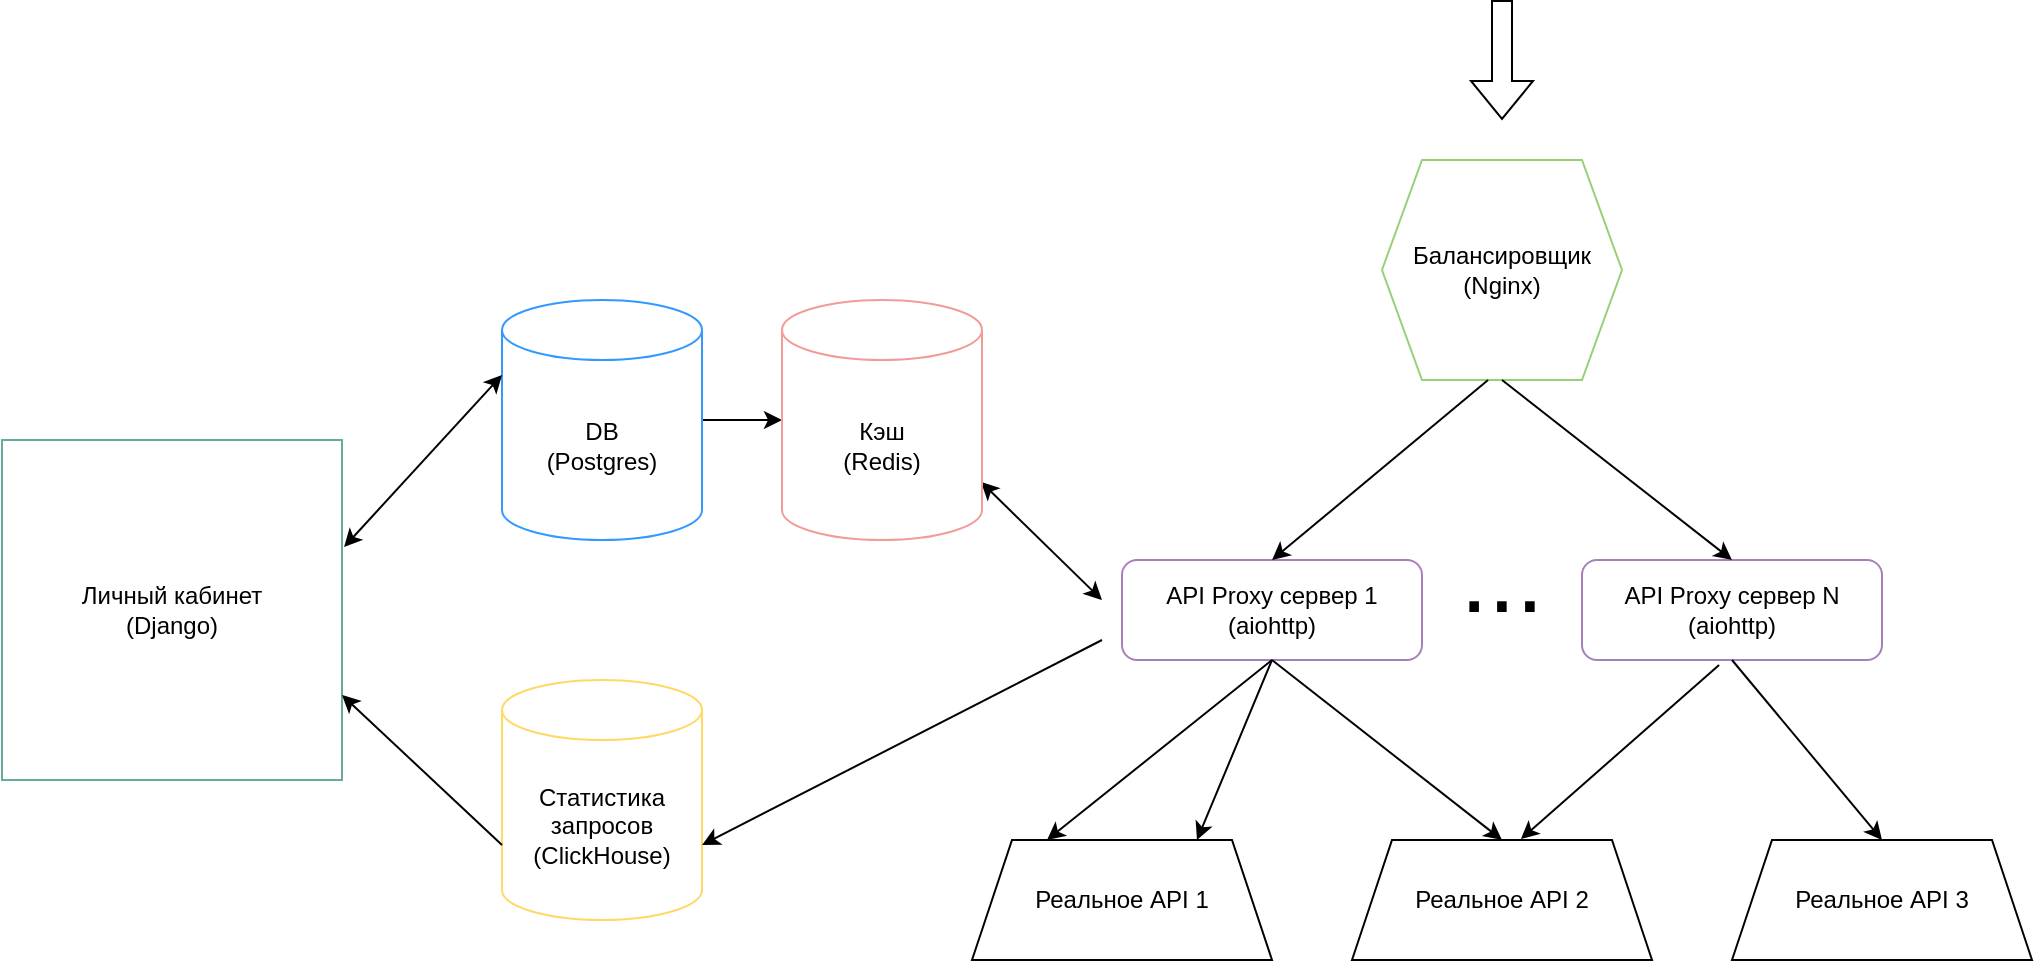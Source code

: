 <mxfile version="20.8.16" type="device"><diagram name="Страница 1" id="yWOLRr7eL6t9rFf6NYxr"><mxGraphModel dx="2461" dy="824" grid="1" gridSize="10" guides="1" tooltips="1" connect="1" arrows="1" fold="1" page="0" pageScale="1" pageWidth="827" pageHeight="1169" math="0" shadow="0"><root><mxCell id="0"/><mxCell id="1" parent="0"/><mxCell id="UoFZc3WsFGvGFFBMsUi9-2" value="Личный кабинет&lt;br&gt;(Django)" style="whiteSpace=wrap;html=1;aspect=fixed;strokeColor=#67AB9F;" parent="1" vertex="1"><mxGeometry x="-550" y="320" width="170" height="170" as="geometry"/></mxCell><mxCell id="UoFZc3WsFGvGFFBMsUi9-5" value="API Proxy сервер 1&lt;br&gt;(aiohttp)" style="rounded=1;whiteSpace=wrap;html=1;strokeColor=#A680B8;" parent="1" vertex="1"><mxGeometry x="10" y="380" width="150" height="50" as="geometry"/></mxCell><mxCell id="QLuLlkH6hQHU4a92sLgl-2" style="edgeStyle=orthogonalEdgeStyle;rounded=0;orthogonalLoop=1;jettySize=auto;html=1;exitX=1;exitY=0.5;exitDx=0;exitDy=0;exitPerimeter=0;entryX=0;entryY=0.5;entryDx=0;entryDy=0;entryPerimeter=0;" edge="1" parent="1" source="UoFZc3WsFGvGFFBMsUi9-6" target="QLuLlkH6hQHU4a92sLgl-1"><mxGeometry relative="1" as="geometry"/></mxCell><mxCell id="UoFZc3WsFGvGFFBMsUi9-6" value="DB&lt;br&gt;(Postgres)" style="shape=cylinder3;whiteSpace=wrap;html=1;boundedLbl=1;backgroundOutline=1;size=15;strokeColor=#3399FF;" parent="1" vertex="1"><mxGeometry x="-300" y="250" width="100" height="120" as="geometry"/></mxCell><mxCell id="UoFZc3WsFGvGFFBMsUi9-7" value="Статистика запросов&lt;br&gt;(ClickHouse)" style="shape=cylinder3;whiteSpace=wrap;html=1;boundedLbl=1;backgroundOutline=1;size=15;strokeColor=#FFD966;" parent="1" vertex="1"><mxGeometry x="-300" y="440" width="100" height="120" as="geometry"/></mxCell><mxCell id="UoFZc3WsFGvGFFBMsUi9-8" value="Балансировщик&lt;br&gt;(Nginx)" style="shape=hexagon;perimeter=hexagonPerimeter2;whiteSpace=wrap;html=1;fixedSize=1;strokeColor=#97D077;" parent="1" vertex="1"><mxGeometry x="140" y="180" width="120" height="110" as="geometry"/></mxCell><mxCell id="UoFZc3WsFGvGFFBMsUi9-9" value="" style="shape=flexArrow;endArrow=classic;html=1;rounded=0;" parent="1" edge="1"><mxGeometry width="50" height="50" relative="1" as="geometry"><mxPoint x="200" y="100" as="sourcePoint"/><mxPoint x="200" y="160" as="targetPoint"/></mxGeometry></mxCell><mxCell id="UoFZc3WsFGvGFFBMsUi9-10" value="&lt;p style=&quot;line-height: 0%;&quot;&gt;&lt;font style=&quot;font-size: 50px;&quot;&gt;...&lt;/font&gt;&lt;/p&gt;" style="text;html=1;strokeColor=none;fillColor=none;align=center;verticalAlign=middle;whiteSpace=wrap;rounded=0;" parent="1" vertex="1"><mxGeometry x="170" y="380" width="60" height="30" as="geometry"/></mxCell><mxCell id="UoFZc3WsFGvGFFBMsUi9-11" value="API Proxy сервер N&lt;br&gt;(aiohttp)" style="rounded=1;whiteSpace=wrap;html=1;strokeColor=#A680B8;" parent="1" vertex="1"><mxGeometry x="240" y="380" width="150" height="50" as="geometry"/></mxCell><mxCell id="UoFZc3WsFGvGFFBMsUi9-13" value="" style="endArrow=classic;html=1;rounded=0;fontSize=50;entryX=0.5;entryY=0;entryDx=0;entryDy=0;exitX=0.5;exitY=1;exitDx=0;exitDy=0;" parent="1" source="UoFZc3WsFGvGFFBMsUi9-8" target="UoFZc3WsFGvGFFBMsUi9-11" edge="1"><mxGeometry width="50" height="50" relative="1" as="geometry"><mxPoint x="140" y="350" as="sourcePoint"/><mxPoint x="190" y="300" as="targetPoint"/></mxGeometry></mxCell><mxCell id="UoFZc3WsFGvGFFBMsUi9-14" value="" style="endArrow=classic;html=1;rounded=0;fontSize=50;entryX=0.5;entryY=0;entryDx=0;entryDy=0;exitX=0.442;exitY=1;exitDx=0;exitDy=0;exitPerimeter=0;" parent="1" source="UoFZc3WsFGvGFFBMsUi9-8" target="UoFZc3WsFGvGFFBMsUi9-5" edge="1"><mxGeometry width="50" height="50" relative="1" as="geometry"><mxPoint x="90" y="280" as="sourcePoint"/><mxPoint x="190" y="300" as="targetPoint"/></mxGeometry></mxCell><mxCell id="UoFZc3WsFGvGFFBMsUi9-16" value="Реальное API 1" style="shape=trapezoid;perimeter=trapezoidPerimeter;whiteSpace=wrap;html=1;fixedSize=1;fontSize=12;" parent="1" vertex="1"><mxGeometry x="-65" y="520" width="150" height="60" as="geometry"/></mxCell><mxCell id="UoFZc3WsFGvGFFBMsUi9-19" value="Реальное API 2" style="shape=trapezoid;perimeter=trapezoidPerimeter;whiteSpace=wrap;html=1;fixedSize=1;fontSize=12;" parent="1" vertex="1"><mxGeometry x="125" y="520" width="150" height="60" as="geometry"/></mxCell><mxCell id="UoFZc3WsFGvGFFBMsUi9-20" value="Реальное API 3" style="shape=trapezoid;perimeter=trapezoidPerimeter;whiteSpace=wrap;html=1;fixedSize=1;fontSize=12;" parent="1" vertex="1"><mxGeometry x="315" y="520" width="150" height="60" as="geometry"/></mxCell><mxCell id="UoFZc3WsFGvGFFBMsUi9-21" value="" style="endArrow=classic;html=1;rounded=0;fontSize=12;entryX=0.5;entryY=0;entryDx=0;entryDy=0;exitX=0.5;exitY=1;exitDx=0;exitDy=0;" parent="1" source="UoFZc3WsFGvGFFBMsUi9-5" target="UoFZc3WsFGvGFFBMsUi9-19" edge="1"><mxGeometry width="50" height="50" relative="1" as="geometry"><mxPoint x="20" y="480" as="sourcePoint"/><mxPoint x="70" y="430" as="targetPoint"/></mxGeometry></mxCell><mxCell id="UoFZc3WsFGvGFFBMsUi9-22" value="" style="endArrow=classic;html=1;rounded=0;fontSize=12;entryX=0.75;entryY=0;entryDx=0;entryDy=0;exitX=0.5;exitY=1;exitDx=0;exitDy=0;" parent="1" source="UoFZc3WsFGvGFFBMsUi9-5" target="UoFZc3WsFGvGFFBMsUi9-16" edge="1"><mxGeometry width="50" height="50" relative="1" as="geometry"><mxPoint x="20" y="480" as="sourcePoint"/><mxPoint x="70" y="430" as="targetPoint"/></mxGeometry></mxCell><mxCell id="UoFZc3WsFGvGFFBMsUi9-23" value="" style="endArrow=classic;html=1;rounded=0;fontSize=12;entryX=0.25;entryY=0;entryDx=0;entryDy=0;exitX=0.5;exitY=1;exitDx=0;exitDy=0;" parent="1" source="UoFZc3WsFGvGFFBMsUi9-5" target="UoFZc3WsFGvGFFBMsUi9-16" edge="1"><mxGeometry width="50" height="50" relative="1" as="geometry"><mxPoint x="-30" y="440" as="sourcePoint"/><mxPoint x="70" y="430" as="targetPoint"/></mxGeometry></mxCell><mxCell id="UoFZc3WsFGvGFFBMsUi9-24" value="" style="endArrow=classic;html=1;rounded=0;fontSize=12;entryX=0.563;entryY=-0.008;entryDx=0;entryDy=0;entryPerimeter=0;exitX=0.457;exitY=1.05;exitDx=0;exitDy=0;exitPerimeter=0;" parent="1" source="UoFZc3WsFGvGFFBMsUi9-11" target="UoFZc3WsFGvGFFBMsUi9-19" edge="1"><mxGeometry width="50" height="50" relative="1" as="geometry"><mxPoint x="20" y="480" as="sourcePoint"/><mxPoint x="70" y="430" as="targetPoint"/></mxGeometry></mxCell><mxCell id="UoFZc3WsFGvGFFBMsUi9-25" value="" style="endArrow=classic;html=1;rounded=0;fontSize=12;entryX=0.5;entryY=0;entryDx=0;entryDy=0;exitX=0.5;exitY=1;exitDx=0;exitDy=0;" parent="1" source="UoFZc3WsFGvGFFBMsUi9-11" target="UoFZc3WsFGvGFFBMsUi9-20" edge="1"><mxGeometry width="50" height="50" relative="1" as="geometry"><mxPoint x="20" y="480" as="sourcePoint"/><mxPoint x="70" y="430" as="targetPoint"/></mxGeometry></mxCell><mxCell id="UoFZc3WsFGvGFFBMsUi9-28" value="" style="endArrow=classic;startArrow=classic;html=1;rounded=0;fontSize=12;exitX=0.995;exitY=0.758;exitDx=0;exitDy=0;exitPerimeter=0;" parent="1" source="QLuLlkH6hQHU4a92sLgl-1" edge="1"><mxGeometry width="50" height="50" relative="1" as="geometry"><mxPoint x="20" y="480" as="sourcePoint"/><mxPoint y="400" as="targetPoint"/></mxGeometry></mxCell><mxCell id="UoFZc3WsFGvGFFBMsUi9-29" value="" style="endArrow=classic;html=1;rounded=0;fontSize=12;entryX=1;entryY=0;entryDx=0;entryDy=82.5;entryPerimeter=0;" parent="1" target="UoFZc3WsFGvGFFBMsUi9-7" edge="1"><mxGeometry width="50" height="50" relative="1" as="geometry"><mxPoint y="420" as="sourcePoint"/><mxPoint x="-40" y="420" as="targetPoint"/></mxGeometry></mxCell><mxCell id="UoFZc3WsFGvGFFBMsUi9-30" value="" style="endArrow=classic;html=1;rounded=0;fontSize=12;exitX=0;exitY=0;exitDx=0;exitDy=82.5;exitPerimeter=0;entryX=1;entryY=0.75;entryDx=0;entryDy=0;" parent="1" source="UoFZc3WsFGvGFFBMsUi9-7" target="UoFZc3WsFGvGFFBMsUi9-2" edge="1"><mxGeometry width="50" height="50" relative="1" as="geometry"><mxPoint x="20" y="480" as="sourcePoint"/><mxPoint x="70" y="430" as="targetPoint"/></mxGeometry></mxCell><mxCell id="UoFZc3WsFGvGFFBMsUi9-32" value="" style="endArrow=classic;startArrow=classic;html=1;rounded=0;fontSize=12;exitX=1.006;exitY=0.315;exitDx=0;exitDy=0;exitPerimeter=0;entryX=0;entryY=0;entryDx=0;entryDy=37.5;entryPerimeter=0;" parent="1" source="UoFZc3WsFGvGFFBMsUi9-2" target="UoFZc3WsFGvGFFBMsUi9-6" edge="1"><mxGeometry width="50" height="50" relative="1" as="geometry"><mxPoint x="-350" y="370" as="sourcePoint"/><mxPoint x="-300" y="320" as="targetPoint"/></mxGeometry></mxCell><mxCell id="QLuLlkH6hQHU4a92sLgl-1" value="Кэш&lt;br&gt;(Redis)" style="shape=cylinder3;whiteSpace=wrap;html=1;boundedLbl=1;backgroundOutline=1;size=15;strokeColor=#F19C99;" vertex="1" parent="1"><mxGeometry x="-160" y="250" width="100" height="120" as="geometry"/></mxCell></root></mxGraphModel></diagram></mxfile>